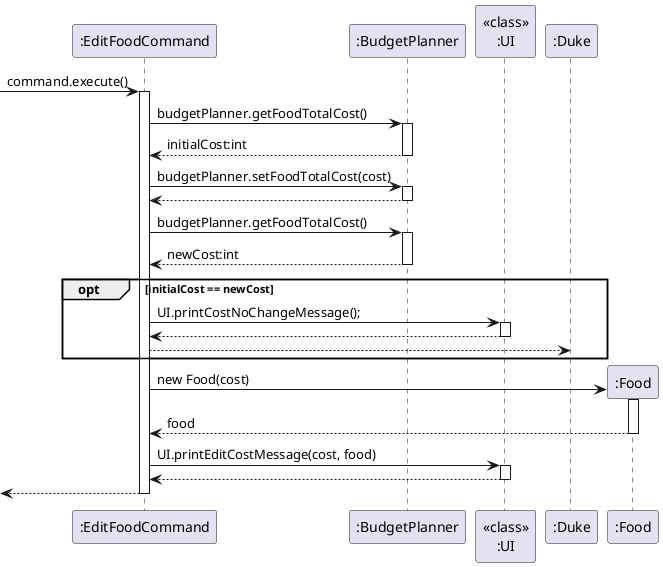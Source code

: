 @startuml
'https://plantuml.com/sequence-diagram
-> ":EditFoodCommand" : command.execute()
activate ":EditFoodCommand"
":EditFoodCommand" -> ":BudgetPlanner" : budgetPlanner.getFoodTotalCost()
activate ":BudgetPlanner"
":EditFoodCommand" <-- ":BudgetPlanner" : initialCost:int
deactivate ":BudgetPlanner"
":EditFoodCommand" -> ":BudgetPlanner" : budgetPlanner.setFoodTotalCost(cost)
activate ":BudgetPlanner"
":EditFoodCommand" <-- ":BudgetPlanner"
deactivate ":BudgetPlanner"
":EditFoodCommand" -> ":BudgetPlanner" : budgetPlanner.getFoodTotalCost()
activate ":BudgetPlanner"
":EditFoodCommand" <-- ":BudgetPlanner" : newCost:int
deactivate ":BudgetPlanner"
opt initialCost == newCost
":EditFoodCommand" -> "<<class>>\n:UI" : UI.printCostNoChangeMessage();
activate "<<class>>\n:UI"
":EditFoodCommand" <-- "<<class>>\n:UI"
deactivate "<<class>>\n:UI"
":EditFoodCommand" --> ":Duke"
end
create ":Food"
":EditFoodCommand" -> ":Food" : new Food(cost)
activate ":Food"
":EditFoodCommand" <-- ":Food" : food
deactivate ":Food"
":EditFoodCommand" -> "<<class>>\n:UI" : UI.printEditCostMessage(cost, food)
activate "<<class>>\n:UI"
":EditFoodCommand" <-- "<<class>>\n:UI"
deactivate "<<class>>\n:UI"
<-- ":EditFoodCommand"
deactivate ":EditFoodCommand"
@enduml